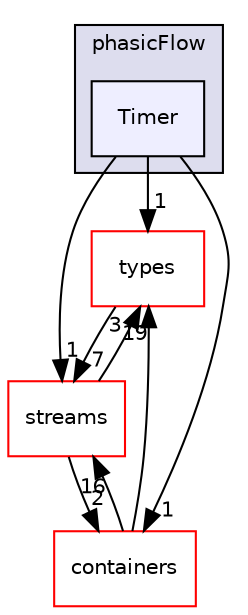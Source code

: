 digraph "src/phasicFlow/Timer" {
  compound=true
  node [ fontsize="10", fontname="Helvetica"];
  edge [ labelfontsize="10", labelfontname="Helvetica"];
  subgraph clusterdir_cd7a5046d028e114fc17b2ebc2bd02d2 {
    graph [ bgcolor="#ddddee", pencolor="black", label="phasicFlow" fontname="Helvetica", fontsize="10", URL="dir_cd7a5046d028e114fc17b2ebc2bd02d2.html"]
  dir_d08d2b79f34083bef6f49ca610481fd2 [shape=box, label="Timer", style="filled", fillcolor="#eeeeff", pencolor="black", URL="dir_d08d2b79f34083bef6f49ca610481fd2.html"];
  }
  dir_e8baec020e471dff3bc06b812491e6c5 [shape=box label="types" fillcolor="white" style="filled" color="red" URL="dir_e8baec020e471dff3bc06b812491e6c5.html"];
  dir_b13948a90891cb8a59f39ab8c50a8102 [shape=box label="streams" fillcolor="white" style="filled" color="red" URL="dir_b13948a90891cb8a59f39ab8c50a8102.html"];
  dir_74a3bd5d559eb2469f344a26dc365ad0 [shape=box label="containers" fillcolor="white" style="filled" color="red" URL="dir_74a3bd5d559eb2469f344a26dc365ad0.html"];
  dir_e8baec020e471dff3bc06b812491e6c5->dir_b13948a90891cb8a59f39ab8c50a8102 [headlabel="7", labeldistance=1.5 headhref="dir_000175_000131.html"];
  dir_b13948a90891cb8a59f39ab8c50a8102->dir_e8baec020e471dff3bc06b812491e6c5 [headlabel="3", labeldistance=1.5 headhref="dir_000131_000175.html"];
  dir_b13948a90891cb8a59f39ab8c50a8102->dir_74a3bd5d559eb2469f344a26dc365ad0 [headlabel="2", labeldistance=1.5 headhref="dir_000131_000084.html"];
  dir_d08d2b79f34083bef6f49ca610481fd2->dir_e8baec020e471dff3bc06b812491e6c5 [headlabel="1", labeldistance=1.5 headhref="dir_000173_000175.html"];
  dir_d08d2b79f34083bef6f49ca610481fd2->dir_b13948a90891cb8a59f39ab8c50a8102 [headlabel="1", labeldistance=1.5 headhref="dir_000173_000131.html"];
  dir_d08d2b79f34083bef6f49ca610481fd2->dir_74a3bd5d559eb2469f344a26dc365ad0 [headlabel="1", labeldistance=1.5 headhref="dir_000173_000084.html"];
  dir_74a3bd5d559eb2469f344a26dc365ad0->dir_e8baec020e471dff3bc06b812491e6c5 [headlabel="19", labeldistance=1.5 headhref="dir_000084_000175.html"];
  dir_74a3bd5d559eb2469f344a26dc365ad0->dir_b13948a90891cb8a59f39ab8c50a8102 [headlabel="16", labeldistance=1.5 headhref="dir_000084_000131.html"];
}
